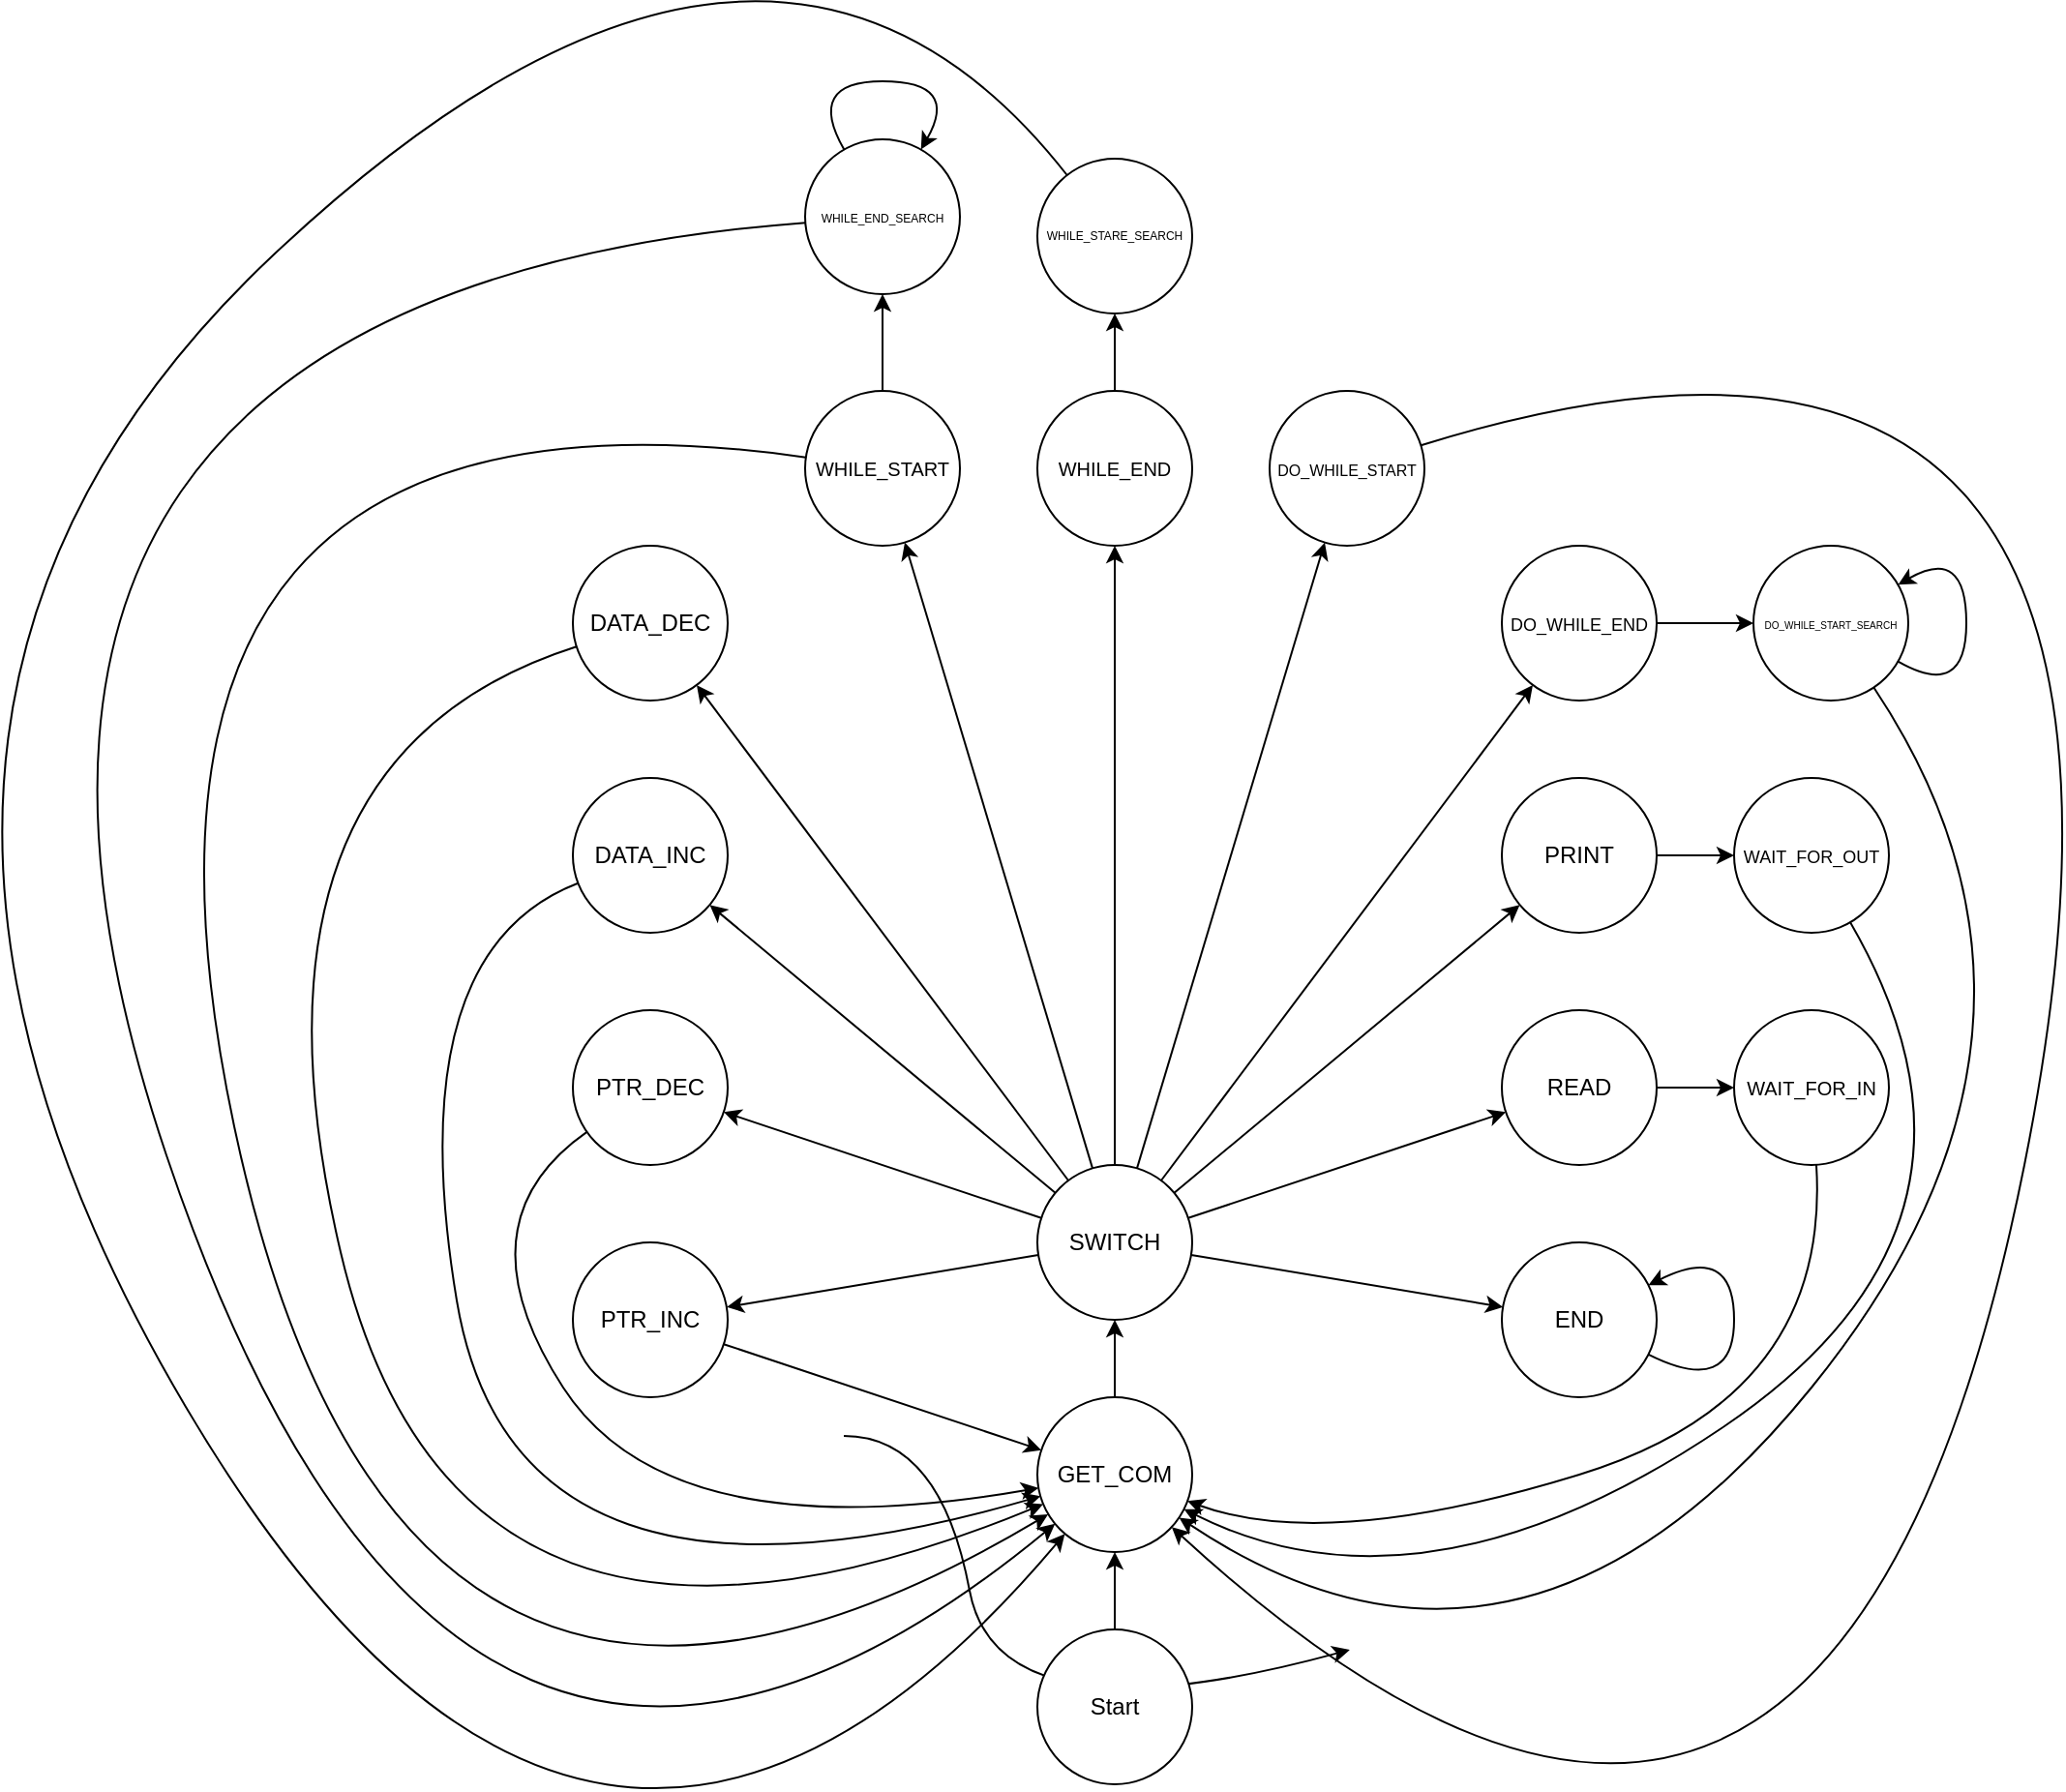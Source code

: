 <mxfile version="20.5.3" type="device"><diagram id="GrLF8_B7id9jh7GOziA3" name="Stránka-1"><mxGraphModel dx="2903" dy="2211" grid="1" gridSize="10" guides="1" tooltips="1" connect="1" arrows="1" fold="1" page="1" pageScale="1" pageWidth="827" pageHeight="1169" math="0" shadow="0"><root><mxCell id="0"/><mxCell id="1" parent="0"/><mxCell id="mI2yJ8PkTlD7fB0551jl-26" value="" style="curved=1;endArrow=classic;html=1;rounded=0;fontSize=10;" parent="1" source="mI2yJ8PkTlD7fB0551jl-7" edge="1"><mxGeometry width="50" height="50" relative="1" as="geometry"><mxPoint x="100" y="180" as="sourcePoint"/><mxPoint x="361.409" y="290.525" as="targetPoint"/><Array as="points"><mxPoint x="150" y="180"/><mxPoint x="180" y="340"/></Array></mxGeometry></mxCell><mxCell id="CIryQNTVtrUrOZ6SkGQh-1" value="&lt;font style=&quot;font-size: 12px;&quot;&gt;Start&lt;/font&gt;" style="ellipse;whiteSpace=wrap;html=1;aspect=fixed;fontSize=7;" vertex="1" parent="1"><mxGeometry x="200" y="280" width="80" height="80" as="geometry"/></mxCell><mxCell id="CIryQNTVtrUrOZ6SkGQh-7" style="edgeStyle=orthogonalEdgeStyle;rounded=0;orthogonalLoop=1;jettySize=auto;html=1;entryX=0.5;entryY=1;entryDx=0;entryDy=0;strokeWidth=1;fontSize=12;startArrow=none;startFill=0;endArrow=classic;endFill=1;" edge="1" parent="1" source="CIryQNTVtrUrOZ6SkGQh-2" target="CIryQNTVtrUrOZ6SkGQh-4"><mxGeometry relative="1" as="geometry"/></mxCell><mxCell id="CIryQNTVtrUrOZ6SkGQh-2" value="GET_COM" style="ellipse;whiteSpace=wrap;html=1;aspect=fixed;fontSize=12;" vertex="1" parent="1"><mxGeometry x="200" y="160" width="80" height="80" as="geometry"/></mxCell><mxCell id="CIryQNTVtrUrOZ6SkGQh-3" value="" style="endArrow=classic;html=1;rounded=0;strokeWidth=1;fontSize=12;exitX=0.5;exitY=0;exitDx=0;exitDy=0;entryX=0.5;entryY=1;entryDx=0;entryDy=0;" edge="1" parent="1" source="CIryQNTVtrUrOZ6SkGQh-1" target="CIryQNTVtrUrOZ6SkGQh-2"><mxGeometry width="50" height="50" relative="1" as="geometry"><mxPoint x="420" y="310" as="sourcePoint"/><mxPoint x="470" y="260" as="targetPoint"/></mxGeometry></mxCell><mxCell id="CIryQNTVtrUrOZ6SkGQh-4" value="SWITCH" style="ellipse;whiteSpace=wrap;html=1;aspect=fixed;fontSize=12;" vertex="1" parent="1"><mxGeometry x="200" y="40" width="80" height="80" as="geometry"/></mxCell><mxCell id="CIryQNTVtrUrOZ6SkGQh-9" value="PTR_INC" style="ellipse;whiteSpace=wrap;html=1;aspect=fixed;fontSize=12;" vertex="1" parent="1"><mxGeometry x="-40" y="80" width="80" height="80" as="geometry"/></mxCell><mxCell id="CIryQNTVtrUrOZ6SkGQh-10" value="PTR_DEC" style="ellipse;whiteSpace=wrap;html=1;aspect=fixed;fontSize=12;" vertex="1" parent="1"><mxGeometry x="-40" y="-40" width="80" height="80" as="geometry"/></mxCell><mxCell id="CIryQNTVtrUrOZ6SkGQh-11" value="DATA_INC" style="ellipse;whiteSpace=wrap;html=1;aspect=fixed;fontSize=12;" vertex="1" parent="1"><mxGeometry x="-40" y="-160" width="80" height="80" as="geometry"/></mxCell><mxCell id="CIryQNTVtrUrOZ6SkGQh-12" value="END" style="ellipse;whiteSpace=wrap;html=1;aspect=fixed;fontSize=12;" vertex="1" parent="1"><mxGeometry x="440" y="80" width="80" height="80" as="geometry"/></mxCell><mxCell id="CIryQNTVtrUrOZ6SkGQh-48" style="edgeStyle=orthogonalEdgeStyle;rounded=0;orthogonalLoop=1;jettySize=auto;html=1;strokeWidth=1;fontSize=10;startArrow=none;startFill=0;endArrow=classic;endFill=1;" edge="1" parent="1" source="CIryQNTVtrUrOZ6SkGQh-13" target="CIryQNTVtrUrOZ6SkGQh-47"><mxGeometry relative="1" as="geometry"/></mxCell><mxCell id="CIryQNTVtrUrOZ6SkGQh-13" value="READ" style="ellipse;whiteSpace=wrap;html=1;aspect=fixed;fontSize=12;" vertex="1" parent="1"><mxGeometry x="440" y="-40" width="80" height="80" as="geometry"/></mxCell><mxCell id="CIryQNTVtrUrOZ6SkGQh-51" style="edgeStyle=orthogonalEdgeStyle;rounded=0;orthogonalLoop=1;jettySize=auto;html=1;strokeWidth=1;fontSize=10;startArrow=none;startFill=0;endArrow=classic;endFill=1;" edge="1" parent="1" source="CIryQNTVtrUrOZ6SkGQh-14" target="CIryQNTVtrUrOZ6SkGQh-50"><mxGeometry relative="1" as="geometry"/></mxCell><mxCell id="CIryQNTVtrUrOZ6SkGQh-14" value="PRINT" style="ellipse;whiteSpace=wrap;html=1;aspect=fixed;fontSize=12;" vertex="1" parent="1"><mxGeometry x="440" y="-160" width="80" height="80" as="geometry"/></mxCell><mxCell id="CIryQNTVtrUrOZ6SkGQh-15" value="DATA_DEC" style="ellipse;whiteSpace=wrap;html=1;aspect=fixed;fontSize=12;" vertex="1" parent="1"><mxGeometry x="-40" y="-280" width="80" height="80" as="geometry"/></mxCell><mxCell id="CIryQNTVtrUrOZ6SkGQh-54" style="edgeStyle=orthogonalEdgeStyle;rounded=0;orthogonalLoop=1;jettySize=auto;html=1;strokeWidth=1;fontSize=5;startArrow=none;startFill=0;endArrow=classic;endFill=1;" edge="1" parent="1" source="CIryQNTVtrUrOZ6SkGQh-16" target="CIryQNTVtrUrOZ6SkGQh-53"><mxGeometry relative="1" as="geometry"/></mxCell><mxCell id="CIryQNTVtrUrOZ6SkGQh-16" value="&lt;font style=&quot;font-size: 9px;&quot;&gt;DO_WHILE_END&lt;/font&gt;" style="ellipse;whiteSpace=wrap;html=1;aspect=fixed;fontSize=12;" vertex="1" parent="1"><mxGeometry x="440" y="-280" width="80" height="80" as="geometry"/></mxCell><mxCell id="CIryQNTVtrUrOZ6SkGQh-39" style="edgeStyle=orthogonalEdgeStyle;rounded=0;orthogonalLoop=1;jettySize=auto;html=1;strokeWidth=1;fontSize=7;startArrow=none;startFill=0;endArrow=classic;endFill=1;" edge="1" parent="1" source="CIryQNTVtrUrOZ6SkGQh-17" target="CIryQNTVtrUrOZ6SkGQh-38"><mxGeometry relative="1" as="geometry"/></mxCell><mxCell id="CIryQNTVtrUrOZ6SkGQh-17" value="&lt;font style=&quot;font-size: 10px;&quot;&gt;WHILE_START&lt;/font&gt;" style="ellipse;whiteSpace=wrap;html=1;aspect=fixed;fontSize=12;" vertex="1" parent="1"><mxGeometry x="80" y="-360" width="80" height="80" as="geometry"/></mxCell><mxCell id="CIryQNTVtrUrOZ6SkGQh-18" value="&lt;font style=&quot;font-size: 8px;&quot;&gt;DO_WHILE_START&lt;/font&gt;" style="ellipse;whiteSpace=wrap;html=1;aspect=fixed;fontSize=12;" vertex="1" parent="1"><mxGeometry x="320" y="-360" width="80" height="80" as="geometry"/></mxCell><mxCell id="CIryQNTVtrUrOZ6SkGQh-44" style="edgeStyle=orthogonalEdgeStyle;rounded=0;orthogonalLoop=1;jettySize=auto;html=1;strokeWidth=1;fontSize=6;startArrow=none;startFill=0;endArrow=classic;endFill=1;" edge="1" parent="1" source="CIryQNTVtrUrOZ6SkGQh-19" target="CIryQNTVtrUrOZ6SkGQh-43"><mxGeometry relative="1" as="geometry"/></mxCell><mxCell id="CIryQNTVtrUrOZ6SkGQh-19" value="&lt;font style=&quot;font-size: 10px;&quot;&gt;WHILE_END&lt;/font&gt;" style="ellipse;whiteSpace=wrap;html=1;aspect=fixed;fontSize=12;" vertex="1" parent="1"><mxGeometry x="200" y="-360" width="80" height="80" as="geometry"/></mxCell><mxCell id="CIryQNTVtrUrOZ6SkGQh-21" value="" style="endArrow=classic;html=1;rounded=0;strokeWidth=1;fontSize=12;" edge="1" parent="1" source="CIryQNTVtrUrOZ6SkGQh-4" target="CIryQNTVtrUrOZ6SkGQh-9"><mxGeometry width="50" height="50" relative="1" as="geometry"><mxPoint x="120" y="160" as="sourcePoint"/><mxPoint x="170" y="110" as="targetPoint"/></mxGeometry></mxCell><mxCell id="CIryQNTVtrUrOZ6SkGQh-22" value="" style="endArrow=classic;html=1;rounded=0;strokeWidth=1;fontSize=12;" edge="1" parent="1" source="CIryQNTVtrUrOZ6SkGQh-4" target="CIryQNTVtrUrOZ6SkGQh-10"><mxGeometry width="50" height="50" relative="1" as="geometry"><mxPoint x="170" y="20" as="sourcePoint"/><mxPoint x="220" y="-30" as="targetPoint"/></mxGeometry></mxCell><mxCell id="CIryQNTVtrUrOZ6SkGQh-23" value="" style="endArrow=classic;html=1;rounded=0;strokeWidth=1;fontSize=12;" edge="1" parent="1" source="CIryQNTVtrUrOZ6SkGQh-4" target="CIryQNTVtrUrOZ6SkGQh-11"><mxGeometry width="50" height="50" relative="1" as="geometry"><mxPoint x="130" y="-30" as="sourcePoint"/><mxPoint x="180" y="-80" as="targetPoint"/></mxGeometry></mxCell><mxCell id="CIryQNTVtrUrOZ6SkGQh-24" value="" style="endArrow=classic;html=1;rounded=0;strokeWidth=1;fontSize=12;" edge="1" parent="1" source="CIryQNTVtrUrOZ6SkGQh-4" target="CIryQNTVtrUrOZ6SkGQh-15"><mxGeometry width="50" height="50" relative="1" as="geometry"><mxPoint x="170" y="-50" as="sourcePoint"/><mxPoint x="220" y="-100" as="targetPoint"/></mxGeometry></mxCell><mxCell id="CIryQNTVtrUrOZ6SkGQh-25" value="" style="endArrow=classic;html=1;rounded=0;strokeWidth=1;fontSize=12;" edge="1" parent="1" source="CIryQNTVtrUrOZ6SkGQh-4" target="CIryQNTVtrUrOZ6SkGQh-17"><mxGeometry width="50" height="50" relative="1" as="geometry"><mxPoint x="270" y="-80" as="sourcePoint"/><mxPoint x="320" y="-130" as="targetPoint"/></mxGeometry></mxCell><mxCell id="CIryQNTVtrUrOZ6SkGQh-26" value="" style="endArrow=classic;html=1;rounded=0;strokeWidth=1;fontSize=12;" edge="1" parent="1" source="CIryQNTVtrUrOZ6SkGQh-4" target="CIryQNTVtrUrOZ6SkGQh-19"><mxGeometry width="50" height="50" relative="1" as="geometry"><mxPoint x="280" y="-90" as="sourcePoint"/><mxPoint x="330" y="-140" as="targetPoint"/></mxGeometry></mxCell><mxCell id="CIryQNTVtrUrOZ6SkGQh-27" value="" style="endArrow=classic;html=1;rounded=0;strokeWidth=1;fontSize=12;" edge="1" parent="1" source="CIryQNTVtrUrOZ6SkGQh-4" target="CIryQNTVtrUrOZ6SkGQh-18"><mxGeometry width="50" height="50" relative="1" as="geometry"><mxPoint x="320" y="-110" as="sourcePoint"/><mxPoint x="370" y="-160" as="targetPoint"/></mxGeometry></mxCell><mxCell id="CIryQNTVtrUrOZ6SkGQh-28" value="" style="endArrow=classic;html=1;rounded=0;strokeWidth=1;fontSize=12;" edge="1" parent="1" source="CIryQNTVtrUrOZ6SkGQh-4" target="CIryQNTVtrUrOZ6SkGQh-16"><mxGeometry width="50" height="50" relative="1" as="geometry"><mxPoint x="350" y="-60" as="sourcePoint"/><mxPoint x="400" y="-110" as="targetPoint"/></mxGeometry></mxCell><mxCell id="CIryQNTVtrUrOZ6SkGQh-29" value="" style="endArrow=classic;html=1;rounded=0;strokeWidth=1;fontSize=12;" edge="1" parent="1" source="CIryQNTVtrUrOZ6SkGQh-4" target="CIryQNTVtrUrOZ6SkGQh-14"><mxGeometry width="50" height="50" relative="1" as="geometry"><mxPoint x="340" y="10" as="sourcePoint"/><mxPoint x="390" y="-40" as="targetPoint"/></mxGeometry></mxCell><mxCell id="CIryQNTVtrUrOZ6SkGQh-31" value="" style="endArrow=classic;html=1;rounded=0;strokeWidth=1;fontSize=12;" edge="1" parent="1" source="CIryQNTVtrUrOZ6SkGQh-4" target="CIryQNTVtrUrOZ6SkGQh-13"><mxGeometry width="50" height="50" relative="1" as="geometry"><mxPoint x="380" y="40" as="sourcePoint"/><mxPoint x="430" y="-10" as="targetPoint"/></mxGeometry></mxCell><mxCell id="CIryQNTVtrUrOZ6SkGQh-32" value="" style="endArrow=classic;html=1;rounded=0;strokeWidth=1;fontSize=12;" edge="1" parent="1" source="CIryQNTVtrUrOZ6SkGQh-4" target="CIryQNTVtrUrOZ6SkGQh-12"><mxGeometry width="50" height="50" relative="1" as="geometry"><mxPoint x="350" y="170" as="sourcePoint"/><mxPoint x="400" y="120" as="targetPoint"/></mxGeometry></mxCell><mxCell id="CIryQNTVtrUrOZ6SkGQh-33" value="" style="endArrow=classic;html=1;rounded=0;strokeWidth=1;fontSize=9;" edge="1" parent="1" source="CIryQNTVtrUrOZ6SkGQh-9" target="CIryQNTVtrUrOZ6SkGQh-2"><mxGeometry width="50" height="50" relative="1" as="geometry"><mxPoint x="-50" y="280" as="sourcePoint"/><mxPoint y="230" as="targetPoint"/></mxGeometry></mxCell><mxCell id="CIryQNTVtrUrOZ6SkGQh-34" value="" style="curved=1;endArrow=classic;html=1;rounded=0;strokeWidth=1;fontSize=9;" edge="1" parent="1" source="CIryQNTVtrUrOZ6SkGQh-10" target="CIryQNTVtrUrOZ6SkGQh-2"><mxGeometry width="50" height="50" relative="1" as="geometry"><mxPoint x="-230" y="200" as="sourcePoint"/><mxPoint x="-180" y="150" as="targetPoint"/><Array as="points"><mxPoint x="-100" y="70"/><mxPoint x="10" y="240"/></Array></mxGeometry></mxCell><mxCell id="CIryQNTVtrUrOZ6SkGQh-35" value="" style="curved=1;endArrow=classic;html=1;rounded=0;strokeWidth=1;fontSize=9;" edge="1" parent="1" source="CIryQNTVtrUrOZ6SkGQh-15" target="CIryQNTVtrUrOZ6SkGQh-2"><mxGeometry width="50" height="50" relative="1" as="geometry"><mxPoint x="-370" y="-80" as="sourcePoint"/><mxPoint x="-320" y="-130" as="targetPoint"/><Array as="points"><mxPoint x="-220" y="-170"/><mxPoint x="-100" y="340"/></Array></mxGeometry></mxCell><mxCell id="CIryQNTVtrUrOZ6SkGQh-36" value="" style="curved=1;endArrow=classic;html=1;rounded=0;strokeWidth=1;fontSize=9;" edge="1" parent="1" source="CIryQNTVtrUrOZ6SkGQh-11" target="CIryQNTVtrUrOZ6SkGQh-2"><mxGeometry width="50" height="50" relative="1" as="geometry"><mxPoint x="-180" y="-70" as="sourcePoint"/><mxPoint x="-130" y="-120" as="targetPoint"/><Array as="points"><mxPoint x="-130" y="-70"/><mxPoint x="-70" y="290"/></Array></mxGeometry></mxCell><mxCell id="CIryQNTVtrUrOZ6SkGQh-37" value="" style="curved=1;endArrow=classic;html=1;rounded=0;strokeWidth=1;fontSize=9;" edge="1" parent="1" source="CIryQNTVtrUrOZ6SkGQh-17" target="CIryQNTVtrUrOZ6SkGQh-2"><mxGeometry width="50" height="50" relative="1" as="geometry"><mxPoint x="-280" y="-350" as="sourcePoint"/><mxPoint x="-230" y="-400" as="targetPoint"/><Array as="points"><mxPoint x="-300" y="-380"/><mxPoint x="-130" y="420"/></Array></mxGeometry></mxCell><mxCell id="CIryQNTVtrUrOZ6SkGQh-38" value="&lt;font style=&quot;font-size: 6px;&quot;&gt;WHILE_END_SEARCH&lt;/font&gt;" style="ellipse;whiteSpace=wrap;html=1;aspect=fixed;fontSize=9;" vertex="1" parent="1"><mxGeometry x="80" y="-490" width="80" height="80" as="geometry"/></mxCell><mxCell id="CIryQNTVtrUrOZ6SkGQh-40" value="" style="curved=1;endArrow=classic;html=1;rounded=0;strokeWidth=1;fontSize=7;" edge="1" parent="1" source="CIryQNTVtrUrOZ6SkGQh-38" target="CIryQNTVtrUrOZ6SkGQh-2"><mxGeometry width="50" height="50" relative="1" as="geometry"><mxPoint x="-550" y="-350" as="sourcePoint"/><mxPoint x="-500" y="-400" as="targetPoint"/><Array as="points"><mxPoint x="-400" y="-410"/><mxPoint x="-100" y="480"/></Array></mxGeometry></mxCell><mxCell id="CIryQNTVtrUrOZ6SkGQh-41" value="" style="curved=1;endArrow=classic;html=1;rounded=0;strokeWidth=1;fontSize=7;" edge="1" parent="1" source="CIryQNTVtrUrOZ6SkGQh-38" target="CIryQNTVtrUrOZ6SkGQh-38"><mxGeometry width="50" height="50" relative="1" as="geometry"><mxPoint x="10" y="-510" as="sourcePoint"/><mxPoint x="60" y="-560" as="targetPoint"/><Array as="points"><mxPoint x="80" y="-520"/><mxPoint x="160" y="-520"/></Array></mxGeometry></mxCell><mxCell id="CIryQNTVtrUrOZ6SkGQh-43" value="&lt;font style=&quot;font-size: 6px;&quot;&gt;WHILE_STARE_SEARCH&lt;/font&gt;" style="ellipse;whiteSpace=wrap;html=1;aspect=fixed;fontSize=7;" vertex="1" parent="1"><mxGeometry x="200" y="-480" width="80" height="80" as="geometry"/></mxCell><mxCell id="CIryQNTVtrUrOZ6SkGQh-45" value="" style="curved=1;endArrow=classic;html=1;rounded=0;strokeWidth=1;fontSize=6;" edge="1" parent="1" source="CIryQNTVtrUrOZ6SkGQh-43" target="CIryQNTVtrUrOZ6SkGQh-2"><mxGeometry width="50" height="50" relative="1" as="geometry"><mxPoint x="-600" y="-270" as="sourcePoint"/><mxPoint x="-550" y="-320" as="targetPoint"/><Array as="points"><mxPoint x="60" y="-670"/><mxPoint x="-450" y="-190"/><mxPoint x="-30" y="520"/></Array></mxGeometry></mxCell><mxCell id="CIryQNTVtrUrOZ6SkGQh-46" value="" style="curved=1;endArrow=classic;html=1;rounded=0;strokeWidth=1;fontSize=6;" edge="1" parent="1" source="CIryQNTVtrUrOZ6SkGQh-12" target="CIryQNTVtrUrOZ6SkGQh-12"><mxGeometry width="50" height="50" relative="1" as="geometry"><mxPoint x="670" y="230" as="sourcePoint"/><mxPoint x="720" y="180" as="targetPoint"/><Array as="points"><mxPoint x="560" y="160"/><mxPoint x="560" y="80"/></Array></mxGeometry></mxCell><mxCell id="CIryQNTVtrUrOZ6SkGQh-47" value="&lt;font style=&quot;font-size: 10px;&quot;&gt;WAIT_FOR_IN&lt;/font&gt;" style="ellipse;whiteSpace=wrap;html=1;aspect=fixed;fontSize=6;" vertex="1" parent="1"><mxGeometry x="560" y="-40" width="80" height="80" as="geometry"/></mxCell><mxCell id="CIryQNTVtrUrOZ6SkGQh-49" value="" style="curved=1;endArrow=classic;html=1;rounded=0;strokeWidth=1;fontSize=10;" edge="1" parent="1" source="CIryQNTVtrUrOZ6SkGQh-47" target="CIryQNTVtrUrOZ6SkGQh-2"><mxGeometry width="50" height="50" relative="1" as="geometry"><mxPoint x="680" y="230" as="sourcePoint"/><mxPoint x="730" y="180" as="targetPoint"/><Array as="points"><mxPoint x="610" y="160"/><mxPoint x="350" y="240"/></Array></mxGeometry></mxCell><mxCell id="CIryQNTVtrUrOZ6SkGQh-50" value="&lt;font style=&quot;font-size: 9px;&quot;&gt;WAIT_FOR_OUT&lt;/font&gt;" style="ellipse;whiteSpace=wrap;html=1;aspect=fixed;fontSize=10;" vertex="1" parent="1"><mxGeometry x="560" y="-160" width="80" height="80" as="geometry"/></mxCell><mxCell id="CIryQNTVtrUrOZ6SkGQh-52" value="" style="curved=1;endArrow=classic;html=1;rounded=0;strokeWidth=1;fontSize=9;" edge="1" parent="1" source="CIryQNTVtrUrOZ6SkGQh-50" target="CIryQNTVtrUrOZ6SkGQh-2"><mxGeometry width="50" height="50" relative="1" as="geometry"><mxPoint x="770" y="180" as="sourcePoint"/><mxPoint x="820" y="130" as="targetPoint"/><Array as="points"><mxPoint x="710" y="70"/><mxPoint x="400" y="280"/></Array></mxGeometry></mxCell><mxCell id="CIryQNTVtrUrOZ6SkGQh-53" value="&lt;font style=&quot;font-size: 5px;&quot;&gt;DO_WHILE_START_SEARCH&lt;/font&gt;" style="ellipse;whiteSpace=wrap;html=1;aspect=fixed;fontSize=9;" vertex="1" parent="1"><mxGeometry x="570" y="-280" width="80" height="80" as="geometry"/></mxCell><mxCell id="CIryQNTVtrUrOZ6SkGQh-55" value="" style="curved=1;endArrow=classic;html=1;rounded=0;strokeWidth=1;fontSize=5;" edge="1" parent="1" source="CIryQNTVtrUrOZ6SkGQh-53" target="CIryQNTVtrUrOZ6SkGQh-53"><mxGeometry width="50" height="50" relative="1" as="geometry"><mxPoint x="710" y="-220" as="sourcePoint"/><mxPoint x="760" y="-270" as="targetPoint"/><Array as="points"><mxPoint x="680" y="-200"/><mxPoint x="680" y="-280"/></Array></mxGeometry></mxCell><mxCell id="CIryQNTVtrUrOZ6SkGQh-56" value="" style="curved=1;endArrow=classic;html=1;rounded=0;strokeWidth=1;fontSize=5;" edge="1" parent="1" source="CIryQNTVtrUrOZ6SkGQh-53" target="CIryQNTVtrUrOZ6SkGQh-2"><mxGeometry width="50" height="50" relative="1" as="geometry"><mxPoint x="770" y="-140" as="sourcePoint"/><mxPoint x="820" y="-190" as="targetPoint"/><Array as="points"><mxPoint x="750" y="-30"/><mxPoint x="450" y="340"/></Array></mxGeometry></mxCell><mxCell id="CIryQNTVtrUrOZ6SkGQh-57" value="" style="curved=1;endArrow=classic;html=1;rounded=0;strokeWidth=1;fontSize=5;" edge="1" parent="1" source="CIryQNTVtrUrOZ6SkGQh-18" target="CIryQNTVtrUrOZ6SkGQh-2"><mxGeometry width="50" height="50" relative="1" as="geometry"><mxPoint x="650" y="-380" as="sourcePoint"/><mxPoint x="700" y="-430" as="targetPoint"/><Array as="points"><mxPoint x="810" y="-460"/><mxPoint x="610" y="540"/></Array></mxGeometry></mxCell></root></mxGraphModel></diagram></mxfile>